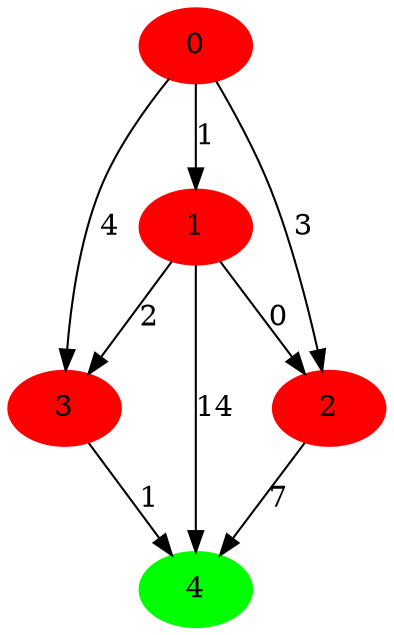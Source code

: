 digraph dicgraph { // 5
n0->n1 [label = 1] // 0 1 1
n0->n2 [label = 3] // 0 2 3
n0->n3 [label = 4] // 0 3 4
n1->n2 [label = 0] // 1 2 0
n1->n3 [label = 2] // 1 3 2
n1->n4 [label = 14] // 1 4 14
n2->n4 [label = 7] // 2 4 7
n3->n4 [label = 1] // 3 4 1
n0 [label="0", style = filled , color = red ]
n1 [label="1", style = filled , color = red ]
n2 [label="2", style = filled , color = red ]
n3 [label="3", style = filled , color = red ]
n4 [label="4", style = filled , color = green ]
}